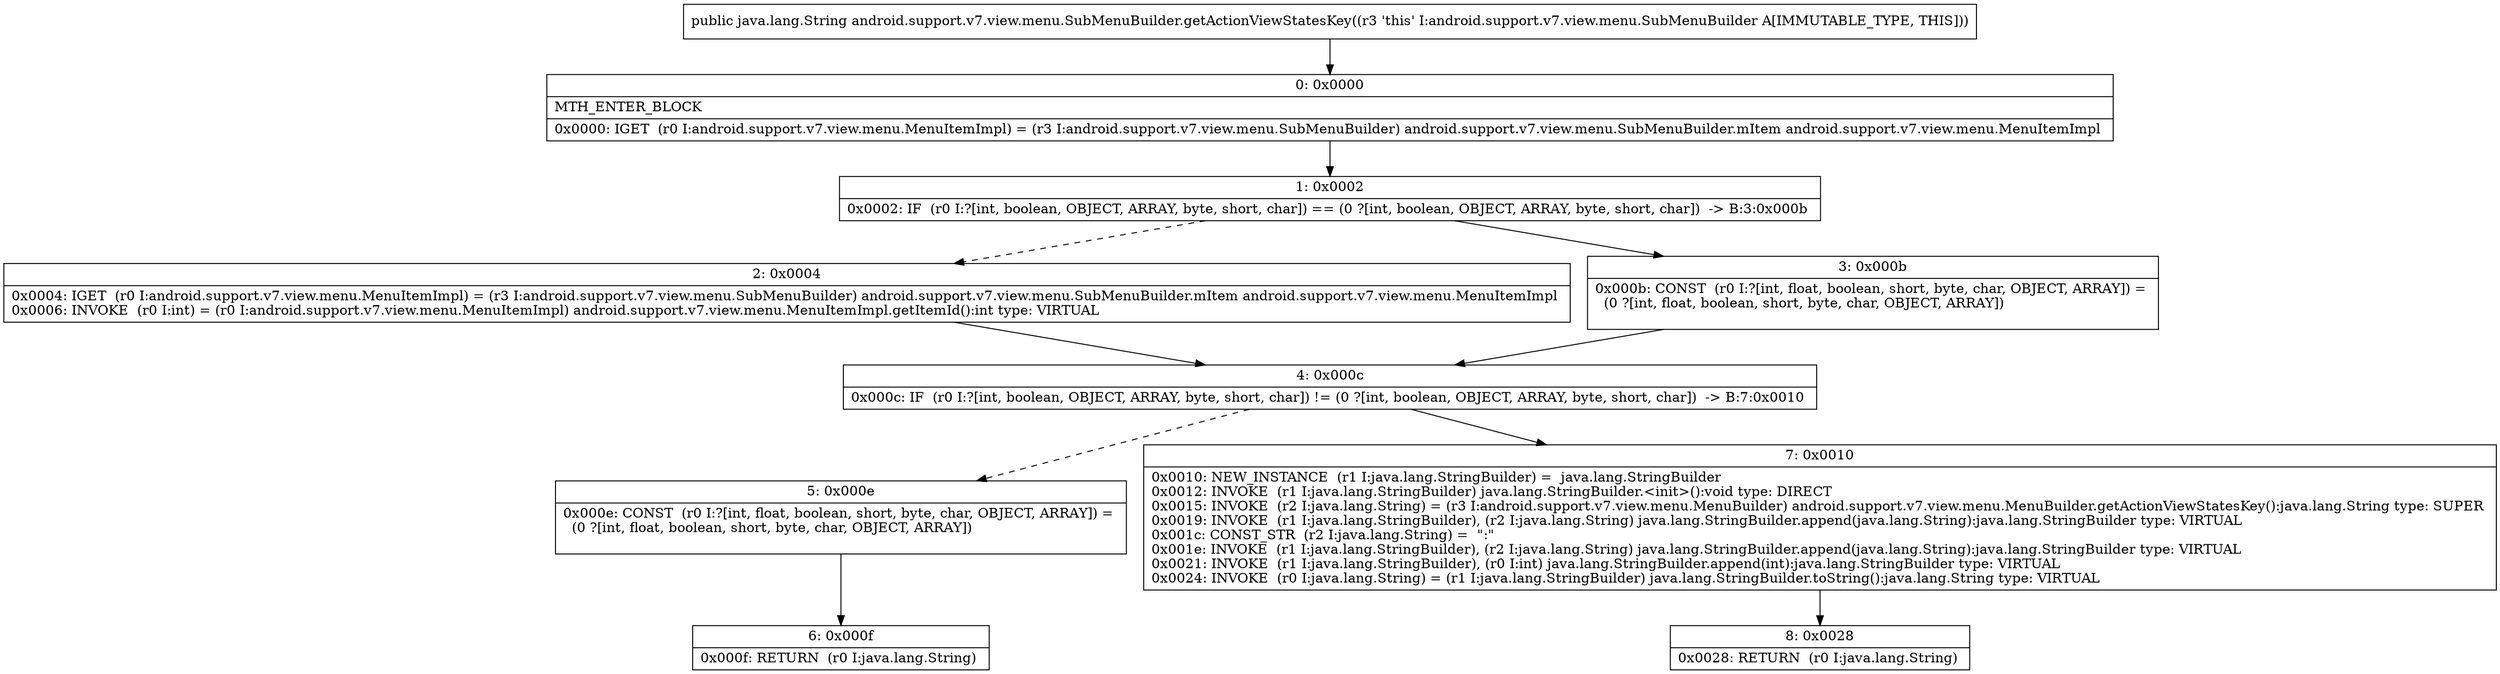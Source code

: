 digraph "CFG forandroid.support.v7.view.menu.SubMenuBuilder.getActionViewStatesKey()Ljava\/lang\/String;" {
Node_0 [shape=record,label="{0\:\ 0x0000|MTH_ENTER_BLOCK\l|0x0000: IGET  (r0 I:android.support.v7.view.menu.MenuItemImpl) = (r3 I:android.support.v7.view.menu.SubMenuBuilder) android.support.v7.view.menu.SubMenuBuilder.mItem android.support.v7.view.menu.MenuItemImpl \l}"];
Node_1 [shape=record,label="{1\:\ 0x0002|0x0002: IF  (r0 I:?[int, boolean, OBJECT, ARRAY, byte, short, char]) == (0 ?[int, boolean, OBJECT, ARRAY, byte, short, char])  \-\> B:3:0x000b \l}"];
Node_2 [shape=record,label="{2\:\ 0x0004|0x0004: IGET  (r0 I:android.support.v7.view.menu.MenuItemImpl) = (r3 I:android.support.v7.view.menu.SubMenuBuilder) android.support.v7.view.menu.SubMenuBuilder.mItem android.support.v7.view.menu.MenuItemImpl \l0x0006: INVOKE  (r0 I:int) = (r0 I:android.support.v7.view.menu.MenuItemImpl) android.support.v7.view.menu.MenuItemImpl.getItemId():int type: VIRTUAL \l}"];
Node_3 [shape=record,label="{3\:\ 0x000b|0x000b: CONST  (r0 I:?[int, float, boolean, short, byte, char, OBJECT, ARRAY]) = \l  (0 ?[int, float, boolean, short, byte, char, OBJECT, ARRAY])\l \l}"];
Node_4 [shape=record,label="{4\:\ 0x000c|0x000c: IF  (r0 I:?[int, boolean, OBJECT, ARRAY, byte, short, char]) != (0 ?[int, boolean, OBJECT, ARRAY, byte, short, char])  \-\> B:7:0x0010 \l}"];
Node_5 [shape=record,label="{5\:\ 0x000e|0x000e: CONST  (r0 I:?[int, float, boolean, short, byte, char, OBJECT, ARRAY]) = \l  (0 ?[int, float, boolean, short, byte, char, OBJECT, ARRAY])\l \l}"];
Node_6 [shape=record,label="{6\:\ 0x000f|0x000f: RETURN  (r0 I:java.lang.String) \l}"];
Node_7 [shape=record,label="{7\:\ 0x0010|0x0010: NEW_INSTANCE  (r1 I:java.lang.StringBuilder) =  java.lang.StringBuilder \l0x0012: INVOKE  (r1 I:java.lang.StringBuilder) java.lang.StringBuilder.\<init\>():void type: DIRECT \l0x0015: INVOKE  (r2 I:java.lang.String) = (r3 I:android.support.v7.view.menu.MenuBuilder) android.support.v7.view.menu.MenuBuilder.getActionViewStatesKey():java.lang.String type: SUPER \l0x0019: INVOKE  (r1 I:java.lang.StringBuilder), (r2 I:java.lang.String) java.lang.StringBuilder.append(java.lang.String):java.lang.StringBuilder type: VIRTUAL \l0x001c: CONST_STR  (r2 I:java.lang.String) =  \":\" \l0x001e: INVOKE  (r1 I:java.lang.StringBuilder), (r2 I:java.lang.String) java.lang.StringBuilder.append(java.lang.String):java.lang.StringBuilder type: VIRTUAL \l0x0021: INVOKE  (r1 I:java.lang.StringBuilder), (r0 I:int) java.lang.StringBuilder.append(int):java.lang.StringBuilder type: VIRTUAL \l0x0024: INVOKE  (r0 I:java.lang.String) = (r1 I:java.lang.StringBuilder) java.lang.StringBuilder.toString():java.lang.String type: VIRTUAL \l}"];
Node_8 [shape=record,label="{8\:\ 0x0028|0x0028: RETURN  (r0 I:java.lang.String) \l}"];
MethodNode[shape=record,label="{public java.lang.String android.support.v7.view.menu.SubMenuBuilder.getActionViewStatesKey((r3 'this' I:android.support.v7.view.menu.SubMenuBuilder A[IMMUTABLE_TYPE, THIS])) }"];
MethodNode -> Node_0;
Node_0 -> Node_1;
Node_1 -> Node_2[style=dashed];
Node_1 -> Node_3;
Node_2 -> Node_4;
Node_3 -> Node_4;
Node_4 -> Node_5[style=dashed];
Node_4 -> Node_7;
Node_5 -> Node_6;
Node_7 -> Node_8;
}

